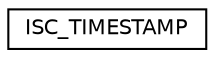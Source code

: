 digraph "Graphical Class Hierarchy"
{
 // LATEX_PDF_SIZE
  edge [fontname="Helvetica",fontsize="10",labelfontname="Helvetica",labelfontsize="10"];
  node [fontname="Helvetica",fontsize="10",shape=record];
  rankdir="LR";
  Node0 [label="ISC_TIMESTAMP",height=0.2,width=0.4,color="black", fillcolor="white", style="filled",URL="$structISC__TIMESTAMP.html",tooltip=" "];
}
